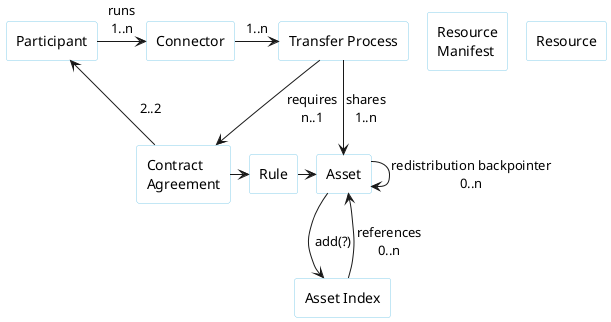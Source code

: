 '
'  Copyright (c) 2021 Daimler TSS GmbH
'
'  This program and the accompanying materials are made available under the
'  terms of the Apache License, Version 2.0 which is available at
'  https://www.apache.org/licenses/LICENSE-2.0
'
'  SPDX-License-Identifier: Apache-2.0
'
'  Contributors:
'       Daimler TSS GmbH - Initial Draft
'
'

@startuml

!pragma layout smetana

skinParam NoteBackgroundColor WhiteSmoke
skinParam NoteFontColor Black
skinParam ParticipantBackgroundColor WhiteSmoke
skinParam ActorBackgroundColor WhiteSmoke
skinParam AgentBackgroundColor White
skinParam AgentBorderColor SkyBlue
skinparam shadowing false

!define ConsumerColor f8f2ff
!define ProviderColor d9edff
!define WarningColor Business
!define LeadColor Technology

agent Participant
agent Connector
agent Agreement as "Contract\nAgreement"
agent Transfer as "Transfer Process"
agent Rule
agent Asset
agent Index as "Asset Index"

agent Manifest as "Resource\nManifest"
agent Resource

Participant -right-> Connector : runs\n1..n
Connector -right-> Transfer : 1..n
Transfer -down-> Agreement : requires\nn..1
Agreement -> Participant : 2..2
Transfer -right-> Asset : shares\n1..n
Agreement -right-> Rule
Rule -> Asset
Asset -> Asset: redistribution backpointer\n0..n
Asset -down-> Index : add(?)
Index -> Asset: references\n0..n

@enduml
